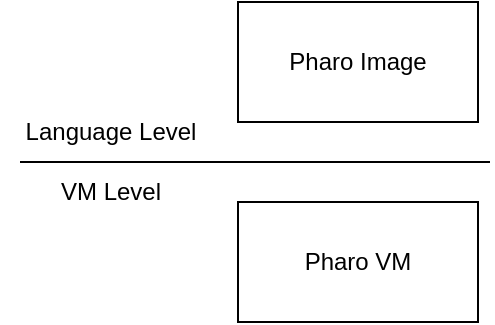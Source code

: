<mxfile version="20.3.0" type="device"><diagram id="c3zlQOZtmWFoC5Ic_PtT" name="pharoLevels"><mxGraphModel dx="946" dy="680" grid="1" gridSize="10" guides="1" tooltips="1" connect="1" arrows="1" fold="1" page="1" pageScale="1" pageWidth="827" pageHeight="1169" math="0" shadow="0"><root><mxCell id="0"/><mxCell id="1" parent="0"/><mxCell id="Gy6aI5-KEpT3mIQnQZ2H-1" value="Pharo Image" style="rounded=0;whiteSpace=wrap;html=1;" vertex="1" parent="1"><mxGeometry x="354" y="340" width="120" height="60" as="geometry"/></mxCell><mxCell id="Gy6aI5-KEpT3mIQnQZ2H-2" value="Pharo VM" style="rounded=0;whiteSpace=wrap;html=1;" vertex="1" parent="1"><mxGeometry x="354" y="440" width="120" height="60" as="geometry"/></mxCell><mxCell id="Gy6aI5-KEpT3mIQnQZ2H-3" value="" style="endArrow=none;html=1;rounded=0;" edge="1" parent="1"><mxGeometry width="50" height="50" relative="1" as="geometry"><mxPoint x="245" y="420" as="sourcePoint"/><mxPoint x="480" y="420" as="targetPoint"/></mxGeometry></mxCell><mxCell id="Gy6aI5-KEpT3mIQnQZ2H-4" value="Language Level" style="text;html=1;align=center;verticalAlign=middle;resizable=0;points=[];autosize=1;strokeColor=none;fillColor=none;" vertex="1" parent="1"><mxGeometry x="235" y="390" width="110" height="30" as="geometry"/></mxCell><mxCell id="Gy6aI5-KEpT3mIQnQZ2H-5" value="VM Level" style="text;html=1;align=center;verticalAlign=middle;resizable=0;points=[];autosize=1;strokeColor=none;fillColor=none;" vertex="1" parent="1"><mxGeometry x="255" y="420" width="70" height="30" as="geometry"/></mxCell></root></mxGraphModel></diagram></mxfile>